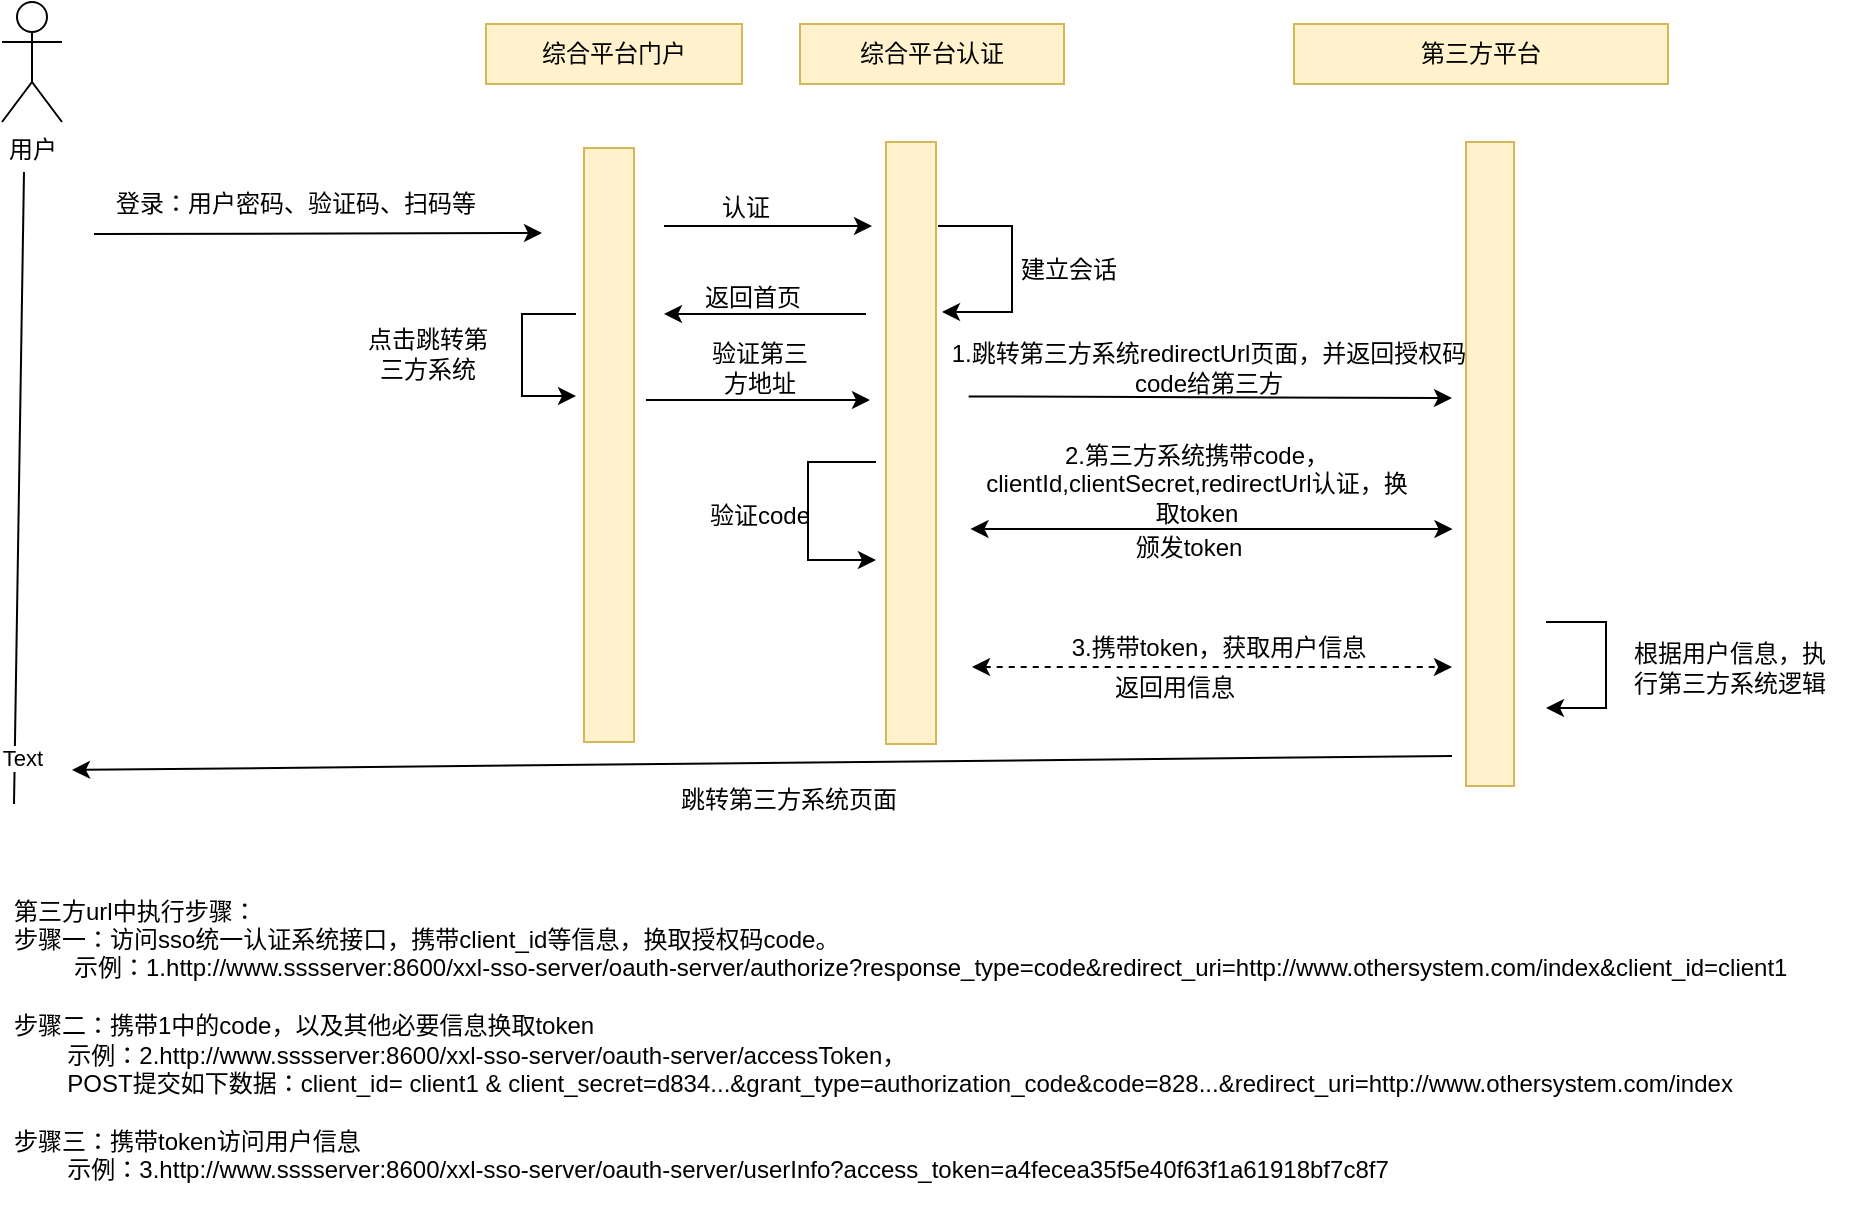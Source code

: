 <mxfile border="50" scale="3" compressed="false" locked="false" version="24.8.0">
  <diagram name="Blank" id="YmL12bMKpDGza6XwsDPr">
    <mxGraphModel dx="1450" dy="530" grid="0" gridSize="10" guides="1" tooltips="1" connect="1" arrows="1" fold="1" page="0" pageScale="1" pageWidth="827" pageHeight="1169" background="none" math="1" shadow="0">
      <root>
        <mxCell id="X5NqExCQtvZxIxQ7pmgY-0" />
        <mxCell id="1" parent="X5NqExCQtvZxIxQ7pmgY-0" />
        <mxCell id="e0NfMve8crzXOIm3tzwG-2" value="" style="verticalLabelPosition=bottom;verticalAlign=top;html=1;shape=mxgraph.basic.rect;fillColor2=none;strokeWidth=1;size=20;indent=5;fillColor=#fff2cc;strokeColor=#d6b656;" parent="1" vertex="1">
          <mxGeometry x="196" y="317" width="25" height="297" as="geometry" />
        </mxCell>
        <mxCell id="e0NfMve8crzXOIm3tzwG-3" value="" style="verticalLabelPosition=bottom;verticalAlign=top;html=1;shape=mxgraph.basic.rect;fillColor2=none;strokeWidth=1;size=20;indent=5;fillColor=#fff2cc;strokeColor=#d6b656;" parent="1" vertex="1">
          <mxGeometry x="637" y="314" width="24" height="322" as="geometry" />
        </mxCell>
        <mxCell id="e0NfMve8crzXOIm3tzwG-4" value="" style="verticalLabelPosition=bottom;verticalAlign=top;html=1;shape=mxgraph.basic.rect;fillColor2=none;strokeWidth=1;size=20;indent=0;fillColor=#fff2cc;strokeColor=#d6b656;" parent="1" vertex="1">
          <mxGeometry x="347" y="314" width="25" height="301" as="geometry" />
        </mxCell>
        <mxCell id="e0NfMve8crzXOIm3tzwG-7" value="用户" style="shape=umlActor;verticalLabelPosition=bottom;verticalAlign=top;html=1;outlineConnect=0;" parent="1" vertex="1">
          <mxGeometry x="-95" y="244" width="30" height="60" as="geometry" />
        </mxCell>
        <mxCell id="e0NfMve8crzXOIm3tzwG-8" value="" style="endArrow=classic;html=1;rounded=0;exitX=0;exitY=1;exitDx=0;exitDy=0;" parent="1" source="e0NfMve8crzXOIm3tzwG-9" edge="1">
          <mxGeometry width="50" height="50" relative="1" as="geometry">
            <mxPoint x="-22" y="359.5" as="sourcePoint" />
            <mxPoint x="175" y="359.5" as="targetPoint" />
          </mxGeometry>
        </mxCell>
        <mxCell id="e0NfMve8crzXOIm3tzwG-9" value="登录：用户密码、验证码、扫码等" style="text;strokeColor=none;align=center;fillColor=none;html=1;verticalAlign=middle;whiteSpace=wrap;rounded=0;" parent="1" vertex="1">
          <mxGeometry x="-49" y="330" width="202" height="30" as="geometry" />
        </mxCell>
        <mxCell id="e0NfMve8crzXOIm3tzwG-11" value="" style="endArrow=none;html=1;rounded=0;" parent="1" edge="1">
          <mxGeometry width="50" height="50" relative="1" as="geometry">
            <mxPoint x="-89" y="645" as="sourcePoint" />
            <mxPoint x="-84" y="329" as="targetPoint" />
          </mxGeometry>
        </mxCell>
        <mxCell id="e0NfMve8crzXOIm3tzwG-58" value="Text" style="edgeLabel;html=1;align=center;verticalAlign=middle;resizable=0;points=[];" parent="e0NfMve8crzXOIm3tzwG-11" vertex="1" connectable="0">
          <mxGeometry x="-0.851" y="-3" relative="1" as="geometry">
            <mxPoint as="offset" />
          </mxGeometry>
        </mxCell>
        <mxCell id="e0NfMve8crzXOIm3tzwG-12" value="综合平台门户" style="text;strokeColor=#d6b656;align=center;fillColor=#fff2cc;html=1;verticalAlign=middle;whiteSpace=wrap;rounded=0;" parent="1" vertex="1">
          <mxGeometry x="147" y="255" width="128" height="30" as="geometry" />
        </mxCell>
        <mxCell id="e0NfMve8crzXOIm3tzwG-13" value="综合平台认证" style="text;strokeColor=#d6b656;align=center;fillColor=#fff2cc;html=1;verticalAlign=middle;whiteSpace=wrap;rounded=0;" parent="1" vertex="1">
          <mxGeometry x="304" y="255" width="132" height="30" as="geometry" />
        </mxCell>
        <mxCell id="e0NfMve8crzXOIm3tzwG-14" value="第三方平台" style="text;strokeColor=#d6b656;align=center;fillColor=#fff2cc;html=1;verticalAlign=middle;whiteSpace=wrap;rounded=0;" parent="1" vertex="1">
          <mxGeometry x="551" y="255" width="187" height="30" as="geometry" />
        </mxCell>
        <mxCell id="e0NfMve8crzXOIm3tzwG-15" value="" style="endArrow=classic;html=1;rounded=0;" parent="1" edge="1">
          <mxGeometry width="50" height="50" relative="1" as="geometry">
            <mxPoint x="236" y="356" as="sourcePoint" />
            <mxPoint x="340" y="356" as="targetPoint" />
          </mxGeometry>
        </mxCell>
        <mxCell id="e0NfMve8crzXOIm3tzwG-16" value="认证" style="text;strokeColor=none;align=center;fillColor=none;html=1;verticalAlign=middle;whiteSpace=wrap;rounded=0;" parent="1" vertex="1">
          <mxGeometry x="224" y="332" width="106" height="30" as="geometry" />
        </mxCell>
        <mxCell id="e0NfMve8crzXOIm3tzwG-26" value="建立会话" style="text;strokeColor=none;align=center;fillColor=none;html=1;verticalAlign=middle;whiteSpace=wrap;rounded=0;" parent="1" vertex="1">
          <mxGeometry x="407" y="364" width="63" height="28" as="geometry" />
        </mxCell>
        <mxCell id="e0NfMve8crzXOIm3tzwG-32" value="" style="endArrow=classic;html=1;rounded=0;" parent="1" edge="1">
          <mxGeometry width="50" height="50" relative="1" as="geometry">
            <mxPoint x="337" y="400" as="sourcePoint" />
            <mxPoint x="236" y="400" as="targetPoint" />
          </mxGeometry>
        </mxCell>
        <mxCell id="e0NfMve8crzXOIm3tzwG-33" value="返回首页" style="text;strokeColor=none;align=center;fillColor=none;html=1;verticalAlign=middle;whiteSpace=wrap;rounded=0;" parent="1" vertex="1">
          <mxGeometry x="221" y="372" width="119" height="40" as="geometry" />
        </mxCell>
        <mxCell id="e0NfMve8crzXOIm3tzwG-39" style="edgeStyle=orthogonalEdgeStyle;rounded=0;orthogonalLoop=1;jettySize=auto;html=1;" parent="1" edge="1">
          <mxGeometry relative="1" as="geometry">
            <mxPoint x="375" y="356" as="sourcePoint" />
            <mxPoint x="375" y="399" as="targetPoint" />
            <Array as="points">
              <mxPoint x="373" y="356" />
              <mxPoint x="410" y="356" />
              <mxPoint x="410" y="401" />
            </Array>
          </mxGeometry>
        </mxCell>
        <mxCell id="e0NfMve8crzXOIm3tzwG-40" style="edgeStyle=orthogonalEdgeStyle;rounded=0;orthogonalLoop=1;jettySize=auto;html=1;" parent="1" edge="1">
          <mxGeometry relative="1" as="geometry">
            <mxPoint x="192" y="400" as="sourcePoint" />
            <mxPoint x="192" y="441" as="targetPoint" />
            <Array as="points">
              <mxPoint x="165" y="400" />
              <mxPoint x="165" y="441" />
            </Array>
          </mxGeometry>
        </mxCell>
        <mxCell id="e0NfMve8crzXOIm3tzwG-41" value="点击跳转第三方系统" style="text;strokeColor=none;align=center;fillColor=none;html=1;verticalAlign=middle;whiteSpace=wrap;rounded=0;" parent="1" vertex="1">
          <mxGeometry x="83" y="405" width="70" height="30" as="geometry" />
        </mxCell>
        <mxCell id="e0NfMve8crzXOIm3tzwG-42" value="" style="edgeStyle=none;orthogonalLoop=1;jettySize=auto;html=1;rounded=0;exitX=0.043;exitY=0.973;exitDx=0;exitDy=0;exitPerimeter=0;" parent="1" source="e0NfMve8crzXOIm3tzwG-43" edge="1">
          <mxGeometry width="80" relative="1" as="geometry">
            <mxPoint x="270" y="440" as="sourcePoint" />
            <mxPoint x="630" y="442" as="targetPoint" />
            <Array as="points" />
          </mxGeometry>
        </mxCell>
        <mxCell id="e0NfMve8crzXOIm3tzwG-43" value="1.跳转第三方系统redirectUrl页面，并返回授权码code给第三方" style="text;strokeColor=none;align=center;fillColor=none;html=1;verticalAlign=middle;whiteSpace=wrap;rounded=0;" parent="1" vertex="1">
          <mxGeometry x="377" y="412" width="263" height="30" as="geometry" />
        </mxCell>
        <mxCell id="e0NfMve8crzXOIm3tzwG-44" style="edgeStyle=orthogonalEdgeStyle;rounded=0;orthogonalLoop=1;jettySize=auto;html=1;" parent="1" edge="1">
          <mxGeometry relative="1" as="geometry">
            <mxPoint x="677" y="554" as="sourcePoint" />
            <mxPoint x="677" y="597" as="targetPoint" />
            <Array as="points">
              <mxPoint x="707" y="554" />
              <mxPoint x="707" y="597" />
            </Array>
          </mxGeometry>
        </mxCell>
        <mxCell id="e0NfMve8crzXOIm3tzwG-46" value="2.第三方系统携带code，clientId,clientSecret,redirectUrl认证，换取token" style="text;strokeColor=none;align=center;fillColor=none;html=1;verticalAlign=middle;whiteSpace=wrap;rounded=0;" parent="1" vertex="1">
          <mxGeometry x="392" y="477" width="221" height="16" as="geometry" />
        </mxCell>
        <mxCell id="e0NfMve8crzXOIm3tzwG-50" style="edgeStyle=orthogonalEdgeStyle;rounded=0;orthogonalLoop=1;jettySize=auto;html=1;" parent="1" edge="1">
          <mxGeometry relative="1" as="geometry">
            <mxPoint x="342" y="474" as="sourcePoint" />
            <mxPoint x="342" y="523" as="targetPoint" />
            <Array as="points">
              <mxPoint x="342" y="474" />
              <mxPoint x="308" y="474" />
              <mxPoint x="308" y="523" />
            </Array>
          </mxGeometry>
        </mxCell>
        <mxCell id="e0NfMve8crzXOIm3tzwG-51" value="验证code" style="text;strokeColor=none;align=center;fillColor=none;html=1;verticalAlign=middle;whiteSpace=wrap;rounded=0;" parent="1" vertex="1">
          <mxGeometry x="254" y="486" width="60" height="30" as="geometry" />
        </mxCell>
        <mxCell id="e0NfMve8crzXOIm3tzwG-53" value="3.携带token，获取用户信息" style="text;strokeColor=none;align=center;fillColor=none;html=1;verticalAlign=middle;whiteSpace=wrap;rounded=0;" parent="1" vertex="1">
          <mxGeometry x="432" y="552" width="163" height="30" as="geometry" />
        </mxCell>
        <mxCell id="e0NfMve8crzXOIm3tzwG-54" value="" style="endArrow=classic;startArrow=classic;html=1;rounded=0;" parent="1" edge="1">
          <mxGeometry width="50" height="50" relative="1" as="geometry">
            <mxPoint x="389.25" y="507.5" as="sourcePoint" />
            <mxPoint x="630.25" y="507.5" as="targetPoint" />
          </mxGeometry>
        </mxCell>
        <mxCell id="e0NfMve8crzXOIm3tzwG-56" value="" style="endArrow=classic;startArrow=classic;html=1;rounded=0;dashed=1;" parent="1" edge="1">
          <mxGeometry width="50" height="50" relative="1" as="geometry">
            <mxPoint x="390" y="576.5" as="sourcePoint" />
            <mxPoint x="630" y="576.5" as="targetPoint" />
          </mxGeometry>
        </mxCell>
        <mxCell id="e0NfMve8crzXOIm3tzwG-57" value="根据用户信息，执行第三方系统逻辑" style="text;strokeColor=none;align=center;fillColor=none;html=1;verticalAlign=middle;whiteSpace=wrap;rounded=0;" parent="1" vertex="1">
          <mxGeometry x="718" y="562" width="102" height="30" as="geometry" />
        </mxCell>
        <mxCell id="e0NfMve8crzXOIm3tzwG-59" value="" style="endArrow=classic;html=1;rounded=0;" parent="1" edge="1">
          <mxGeometry width="50" height="50" relative="1" as="geometry">
            <mxPoint x="630" y="621" as="sourcePoint" />
            <mxPoint x="-60" y="628" as="targetPoint" />
          </mxGeometry>
        </mxCell>
        <mxCell id="e0NfMve8crzXOIm3tzwG-60" value="跳转第三方系统页面" style="text;strokeColor=none;align=center;fillColor=none;html=1;verticalAlign=middle;whiteSpace=wrap;rounded=0;" parent="1" vertex="1">
          <mxGeometry x="205" y="628" width="187" height="30" as="geometry" />
        </mxCell>
        <mxCell id="e0NfMve8crzXOIm3tzwG-61" value="颁发token" style="text;strokeColor=none;align=center;fillColor=none;html=1;verticalAlign=middle;whiteSpace=wrap;rounded=0;" parent="1" vertex="1">
          <mxGeometry x="405" y="502" width="187" height="30" as="geometry" />
        </mxCell>
        <mxCell id="e0NfMve8crzXOIm3tzwG-62" value="返回用信息" style="text;strokeColor=none;align=center;fillColor=none;html=1;verticalAlign=middle;whiteSpace=wrap;rounded=0;" parent="1" vertex="1">
          <mxGeometry x="398" y="572" width="187" height="30" as="geometry" />
        </mxCell>
        <mxCell id="XWB5sGdq6GC4tunxpNrE-1" value="" style="endArrow=classic;html=1;rounded=0;" parent="1" edge="1">
          <mxGeometry width="50" height="50" relative="1" as="geometry">
            <mxPoint x="227" y="443" as="sourcePoint" />
            <mxPoint x="339" y="443" as="targetPoint" />
          </mxGeometry>
        </mxCell>
        <mxCell id="XWB5sGdq6GC4tunxpNrE-2" value="验证第三方地址" style="text;strokeColor=none;align=center;fillColor=none;html=1;verticalAlign=middle;whiteSpace=wrap;rounded=0;" parent="1" vertex="1">
          <mxGeometry x="254" y="412" width="60" height="30" as="geometry" />
        </mxCell>
        <mxCell id="udewBWR9jGqcUeSSQTjH-1" value="第三方url中执行步骤：&lt;div&gt;步骤一：访问sso统一认证系统接口，携带client_id等信息，换取授权码code。&lt;br&gt;&lt;div&gt;&lt;span style=&quot;white-space: pre;&quot;&gt;&#x9;&lt;/span&gt;&amp;nbsp;示例：1.http://www.sssserver:8600/xxl-sso-server/oauth-server/authorize?response_type=code&amp;amp;redirect_uri=http://www.othersystem.com/index&amp;amp;client_id=client1&lt;/div&gt;&lt;/div&gt;&lt;div&gt;&lt;br&gt;&lt;/div&gt;&lt;div&gt;步骤二：携带1中的code，以及其他必要信息换取token&lt;/div&gt;&lt;div style=&quot;&quot;&gt;&amp;nbsp;&lt;span style=&quot;white-space: pre;&quot;&gt;&#x9;&lt;/span&gt;示例：2.http://www.sssserver:8600/xxl-sso-server/oauth-server/accessToken，&lt;/div&gt;&lt;div style=&quot;&quot;&gt;&lt;span style=&quot;white-space: pre;&quot;&gt;&#x9;&lt;/span&gt;POST提交如下数据：client_id= client1 &amp;amp; client_secret=&lt;span style=&quot;background-color: initial;&quot;&gt;d834...&amp;amp;grant_type=authorization_code&amp;amp;code=828...&amp;amp;redirect_uri=&lt;/span&gt;&lt;span style=&quot;background-color: initial;&quot;&gt;http://www.othersystem.com/index&lt;/span&gt;&lt;br&gt;&lt;/div&gt;&lt;div style=&quot;&quot;&gt;&lt;br&gt;&lt;/div&gt;&lt;div style=&quot;&quot;&gt;步骤三：携带token访问用户信息&lt;/div&gt;&lt;div style=&quot;&quot;&gt;&lt;span style=&quot;white-space: pre;&quot;&gt;&#x9;&lt;/span&gt;示例：3.http://www.sssserver:8600/xxl-sso-server/oauth-server/userInfo?access_token=a4fecea35f5e40f63f1a61918bf7c8f7&lt;br&gt;&lt;/div&gt;" style="text;strokeColor=none;align=left;fillColor=none;html=1;verticalAlign=middle;whiteSpace=wrap;rounded=0;" vertex="1" parent="1">
          <mxGeometry x="-91" y="680" width="931" height="165" as="geometry" />
        </mxCell>
      </root>
    </mxGraphModel>
  </diagram>
</mxfile>
